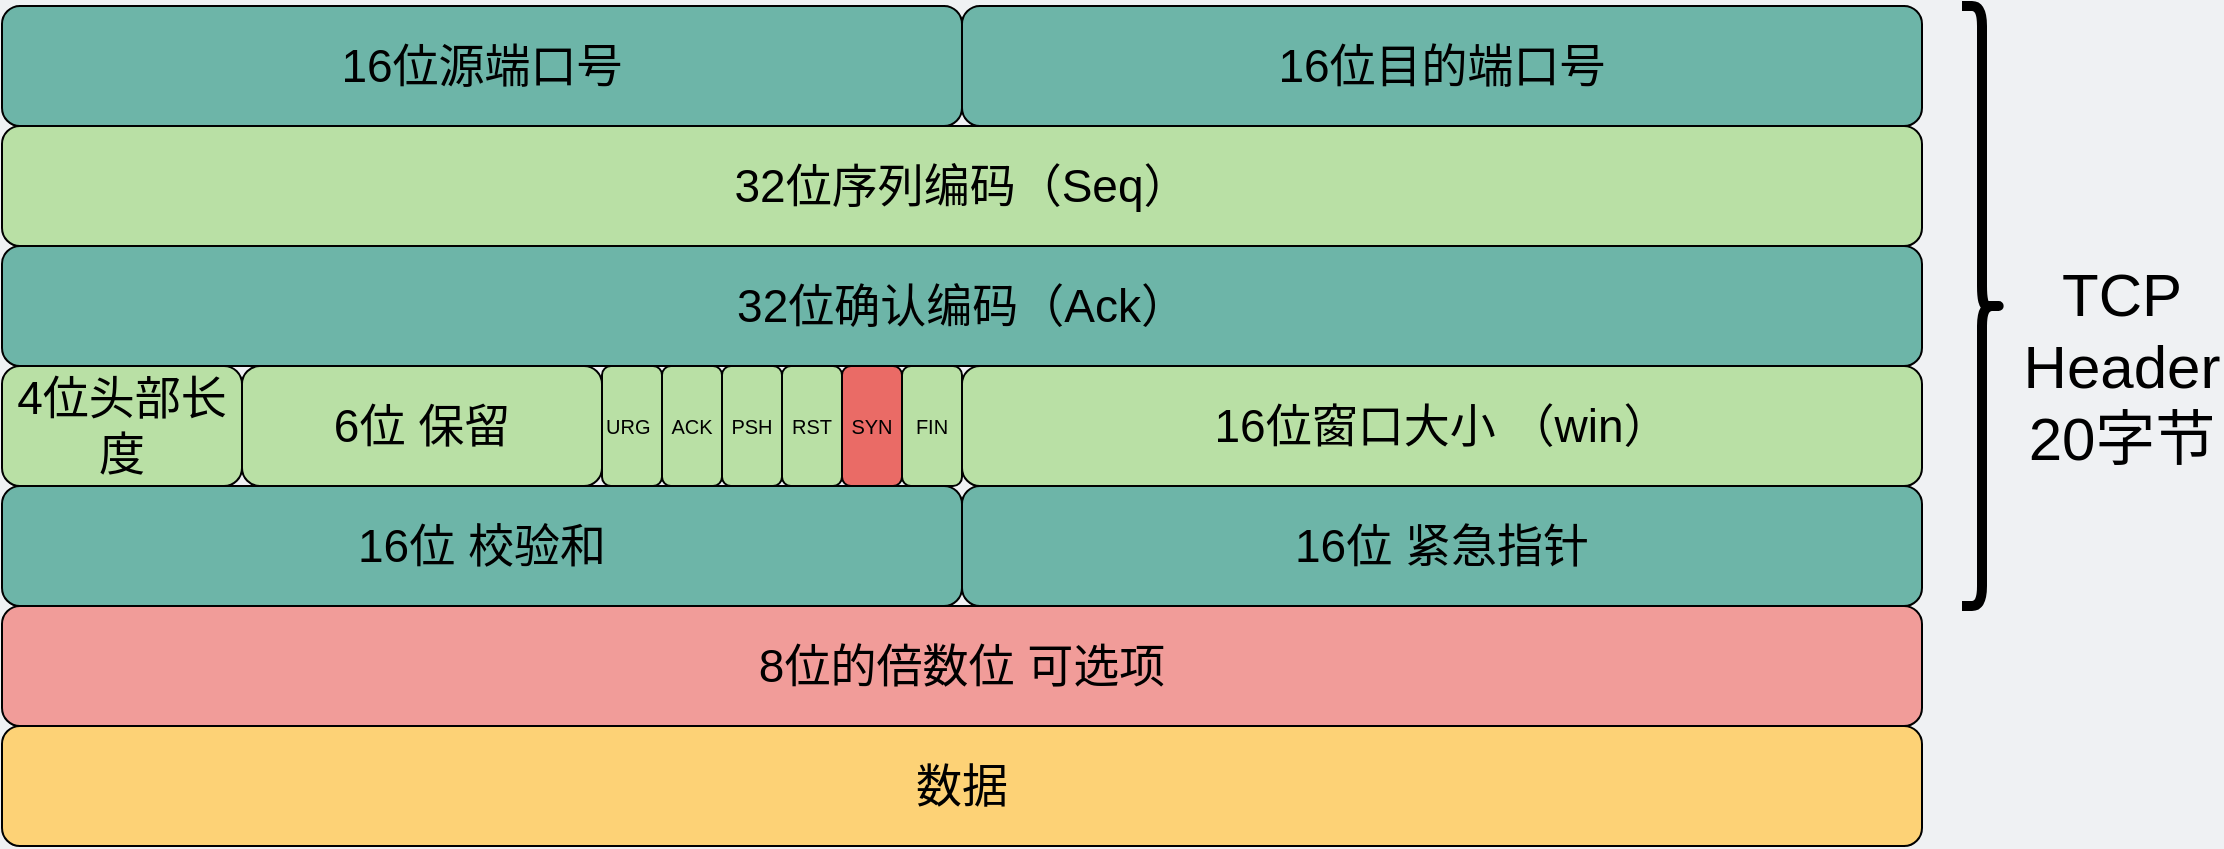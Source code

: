<mxfile version="14.7.7" type="github">
  <diagram id="9fnjXT7nlAm7Ix4f8WDv" name="Page-1">
    <mxGraphModel dx="1577" dy="817" grid="0" gridSize="10" guides="1" tooltips="1" connect="1" arrows="1" fold="1" page="1" pageScale="1" pageWidth="600" pageHeight="500" background="#EFF1F3" math="0" shadow="0">
      <root>
        <mxCell id="0" />
        <mxCell id="1" parent="0" />
        <mxCell id="-xf_uFu9KCXf6jcXoVjT-4" value="&lt;font style=&quot;font-size: 23px&quot;&gt;16位源端口号&lt;/font&gt;" style="rounded=1;whiteSpace=wrap;html=1;fontSize=23;fillColor=#6DB5A8;" parent="1" vertex="1">
          <mxGeometry x="60" y="40" width="480" height="60" as="geometry" />
        </mxCell>
        <mxCell id="-xf_uFu9KCXf6jcXoVjT-5" value="16位目的端口号" style="rounded=1;whiteSpace=wrap;html=1;fontSize=23;fillColor=#6DB5A8;" parent="1" vertex="1">
          <mxGeometry x="540" y="40" width="480" height="60" as="geometry" />
        </mxCell>
        <mxCell id="-xf_uFu9KCXf6jcXoVjT-6" value="32位序列编码（Seq）" style="rounded=1;whiteSpace=wrap;html=1;fontSize=23;fillColor=#B9E0A5;" parent="1" vertex="1">
          <mxGeometry x="60" y="100" width="960" height="60" as="geometry" />
        </mxCell>
        <mxCell id="-xf_uFu9KCXf6jcXoVjT-11" value="&lt;font style=&quot;font-size: 23px&quot;&gt;32位确认编码（Ack）&lt;/font&gt;" style="rounded=1;whiteSpace=wrap;html=1;fontSize=23;fillColor=#6DB5A8;" parent="1" vertex="1">
          <mxGeometry x="60" y="160" width="960" height="60" as="geometry" />
        </mxCell>
        <mxCell id="-xf_uFu9KCXf6jcXoVjT-14" value="&lt;font style=&quot;font-size: 23px&quot;&gt;8位的倍数位 可选项&lt;/font&gt;" style="rounded=1;whiteSpace=wrap;html=1;fontSize=23;fillColor=#F19C99;" parent="1" vertex="1">
          <mxGeometry x="60" y="340" width="960" height="60" as="geometry" />
        </mxCell>
        <mxCell id="-xf_uFu9KCXf6jcXoVjT-15" value="&lt;font style=&quot;font-size: 23px;&quot;&gt;数据&lt;/font&gt;" style="rounded=1;whiteSpace=wrap;html=1;fontSize=23;fillColor=#FDD276;" parent="1" vertex="1">
          <mxGeometry x="60" y="400" width="960" height="60" as="geometry" />
        </mxCell>
        <mxCell id="QUlrv-4_Xu6kGZL0T_s7-1" value="16位窗口大小 （win）" style="rounded=1;whiteSpace=wrap;html=1;fontSize=23;fillColor=#B9E0A5;" parent="1" vertex="1">
          <mxGeometry x="540" y="220" width="480" height="60" as="geometry" />
        </mxCell>
        <mxCell id="QUlrv-4_Xu6kGZL0T_s7-12" value="&lt;font style=&quot;font-size: 23px&quot;&gt;4位头部长度&lt;/font&gt;" style="rounded=1;whiteSpace=wrap;html=1;fontSize=23;fillColor=#B9E0A5;" parent="1" vertex="1">
          <mxGeometry x="60" y="220" width="120" height="60" as="geometry" />
        </mxCell>
        <mxCell id="QUlrv-4_Xu6kGZL0T_s7-18" value="&lt;font style=&quot;font-size: 23px&quot;&gt;6位 保留&lt;/font&gt;" style="rounded=1;whiteSpace=wrap;html=1;fontSize=23;fillColor=#B9E0A5;" parent="1" vertex="1">
          <mxGeometry x="180" y="220" width="180" height="60" as="geometry" />
        </mxCell>
        <mxCell id="QUlrv-4_Xu6kGZL0T_s7-21" value="&lt;blockquote style=&quot;margin: 0px 0px 0px 40px; border: none; padding: 0px; font-size: 10px;&quot;&gt;&lt;/blockquote&gt;&lt;font style=&quot;font-size: 10px;&quot;&gt;URG&lt;/font&gt;" style="rounded=1;whiteSpace=wrap;html=1;fontSize=10;align=left;fillColor=#B9E0A5;" parent="1" vertex="1">
          <mxGeometry x="360" y="220" width="30" height="60" as="geometry" />
        </mxCell>
        <mxCell id="QUlrv-4_Xu6kGZL0T_s7-22" value="ACK" style="rounded=1;whiteSpace=wrap;html=1;fontSize=10;fillColor=#B9E0A5;" parent="1" vertex="1">
          <mxGeometry x="390" y="220" width="30" height="60" as="geometry" />
        </mxCell>
        <mxCell id="QUlrv-4_Xu6kGZL0T_s7-23" value="PSH" style="rounded=1;whiteSpace=wrap;html=1;fontSize=10;fillColor=#B9E0A5;" parent="1" vertex="1">
          <mxGeometry x="420" y="220" width="30" height="60" as="geometry" />
        </mxCell>
        <mxCell id="QUlrv-4_Xu6kGZL0T_s7-24" value="RST" style="rounded=1;whiteSpace=wrap;html=1;fontSize=10;fillColor=#B9E0A5;" parent="1" vertex="1">
          <mxGeometry x="450" y="220" width="30" height="60" as="geometry" />
        </mxCell>
        <mxCell id="QUlrv-4_Xu6kGZL0T_s7-25" value="SYN" style="rounded=1;whiteSpace=wrap;html=1;fontSize=10;fillColor=#EA6B66;" parent="1" vertex="1">
          <mxGeometry x="480" y="220" width="30" height="60" as="geometry" />
        </mxCell>
        <mxCell id="QUlrv-4_Xu6kGZL0T_s7-26" value="FIN" style="rounded=1;whiteSpace=wrap;html=1;fontSize=10;fillColor=#B9E0A5;" parent="1" vertex="1">
          <mxGeometry x="510" y="220" width="30" height="60" as="geometry" />
        </mxCell>
        <mxCell id="QUlrv-4_Xu6kGZL0T_s7-27" value="16位 紧急指针" style="rounded=1;whiteSpace=wrap;html=1;fontSize=23;fillColor=#6DB5A8;" parent="1" vertex="1">
          <mxGeometry x="540" y="280" width="480" height="60" as="geometry" />
        </mxCell>
        <mxCell id="QUlrv-4_Xu6kGZL0T_s7-28" value="16位 校验和" style="rounded=1;whiteSpace=wrap;html=1;fontSize=23;fillColor=#6DB5A8;" parent="1" vertex="1">
          <mxGeometry x="60" y="280" width="480" height="60" as="geometry" />
        </mxCell>
        <mxCell id="QUlrv-4_Xu6kGZL0T_s7-30" value="" style="shape=curlyBracket;whiteSpace=wrap;html=1;rounded=1;fillColor=#FDD276;fontSize=10;direction=west;strokeWidth=5;" parent="1" vertex="1">
          <mxGeometry x="1040" y="40" width="20" height="300" as="geometry" />
        </mxCell>
        <mxCell id="QUlrv-4_Xu6kGZL0T_s7-31" value="&lt;font style=&quot;font-size: 30px&quot;&gt;TCP Header&lt;br&gt;20字节&lt;br&gt;&lt;/font&gt;" style="text;html=1;strokeColor=none;fillColor=none;align=center;verticalAlign=middle;whiteSpace=wrap;rounded=0;fontSize=10;" parent="1" vertex="1">
          <mxGeometry x="1070" y="180" width="100" height="80" as="geometry" />
        </mxCell>
      </root>
    </mxGraphModel>
  </diagram>
</mxfile>
